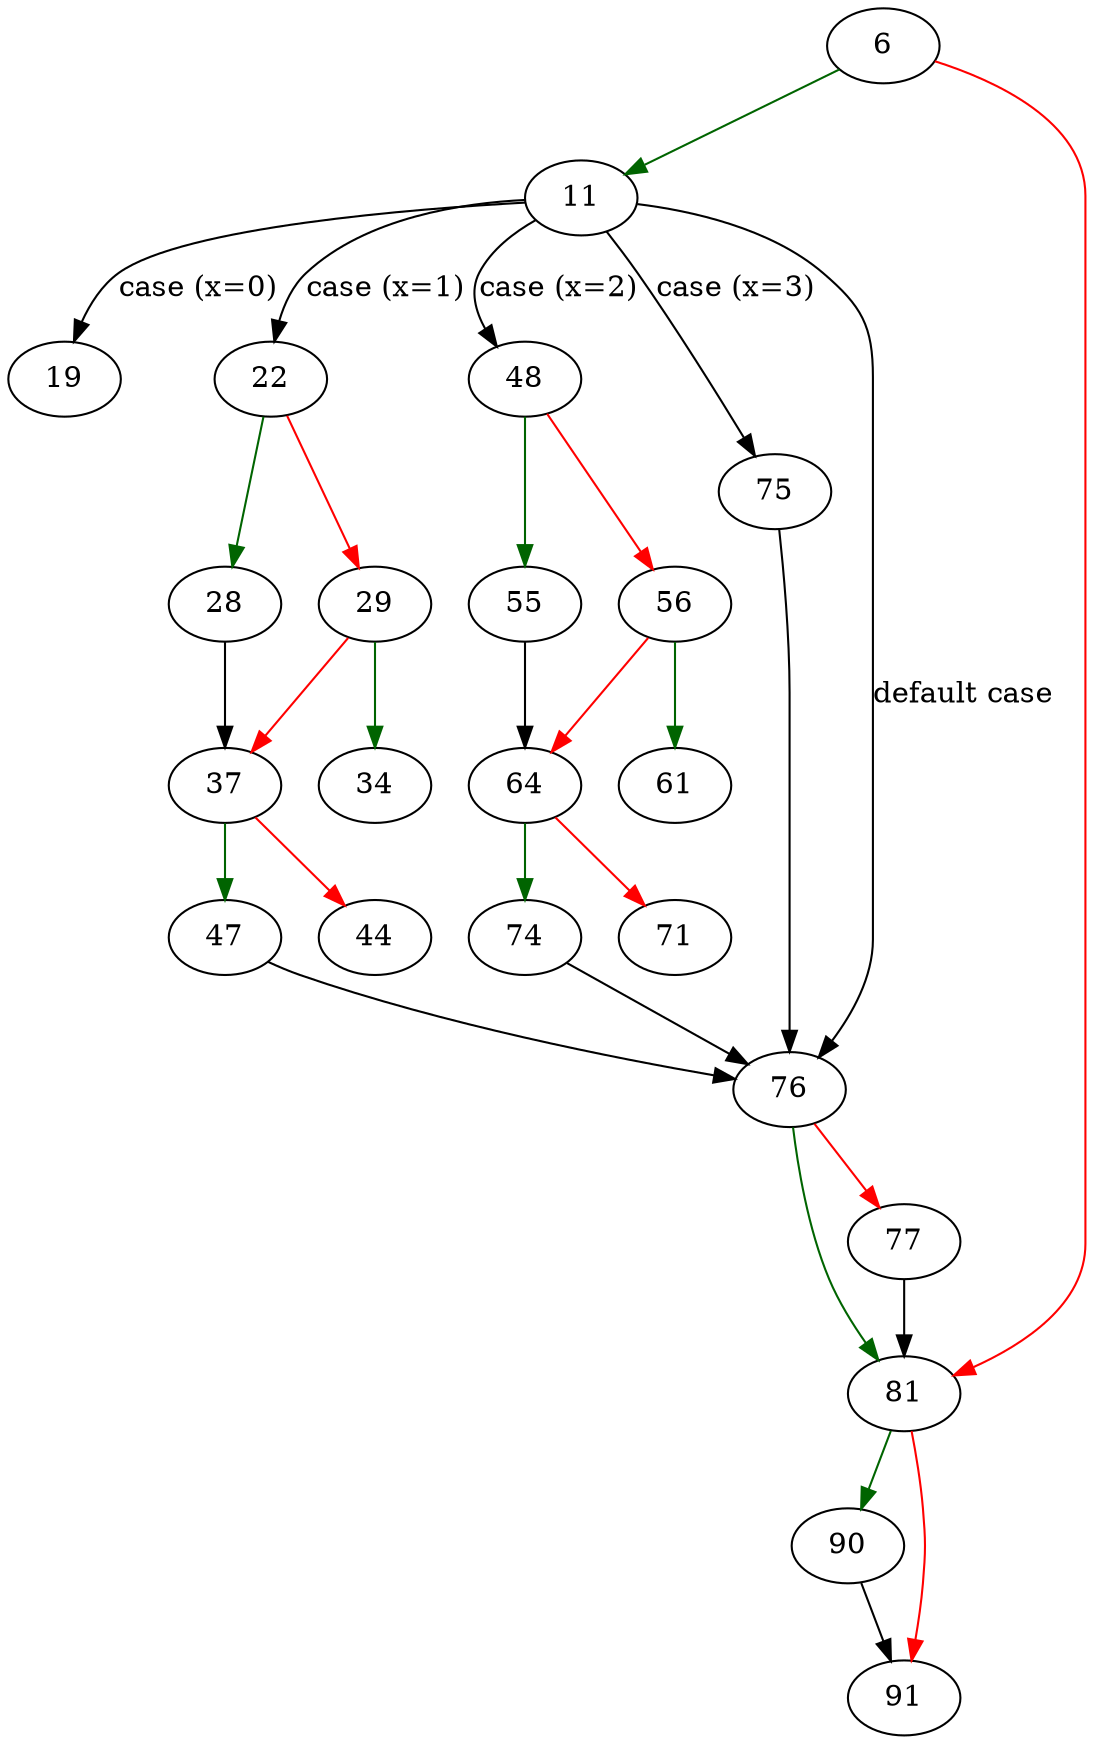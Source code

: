 strict digraph "add_file_name" {
	// Node definitions.
	6 [entry=true];
	11;
	81;
	19;
	22;
	48;
	75;
	76;
	28;
	29;
	37;
	34;
	47;
	44;
	55;
	56;
	64;
	61;
	74;
	71;
	77;
	90;
	91;

	// Edge definitions.
	6 -> 11 [
		color=darkgreen
		cond=true
	];
	6 -> 81 [
		color=red
		cond=false
	];
	11 -> 19 [
		cond="case (x=0)"
		label="case (x=0)"
	];
	11 -> 22 [
		cond="case (x=1)"
		label="case (x=1)"
	];
	11 -> 48 [
		cond="case (x=2)"
		label="case (x=2)"
	];
	11 -> 75 [
		cond="case (x=3)"
		label="case (x=3)"
	];
	11 -> 76 [
		cond="default case"
		label="default case"
	];
	81 -> 90 [
		color=darkgreen
		cond=true
	];
	81 -> 91 [
		color=red
		cond=false
	];
	22 -> 28 [
		color=darkgreen
		cond=true
	];
	22 -> 29 [
		color=red
		cond=false
	];
	48 -> 55 [
		color=darkgreen
		cond=true
	];
	48 -> 56 [
		color=red
		cond=false
	];
	75 -> 76;
	76 -> 81 [
		color=darkgreen
		cond=true
	];
	76 -> 77 [
		color=red
		cond=false
	];
	28 -> 37;
	29 -> 37 [
		color=red
		cond=false
	];
	29 -> 34 [
		color=darkgreen
		cond=true
	];
	37 -> 47 [
		color=darkgreen
		cond=true
	];
	37 -> 44 [
		color=red
		cond=false
	];
	47 -> 76;
	55 -> 64;
	56 -> 64 [
		color=red
		cond=false
	];
	56 -> 61 [
		color=darkgreen
		cond=true
	];
	64 -> 74 [
		color=darkgreen
		cond=true
	];
	64 -> 71 [
		color=red
		cond=false
	];
	74 -> 76;
	77 -> 81;
	90 -> 91;
}